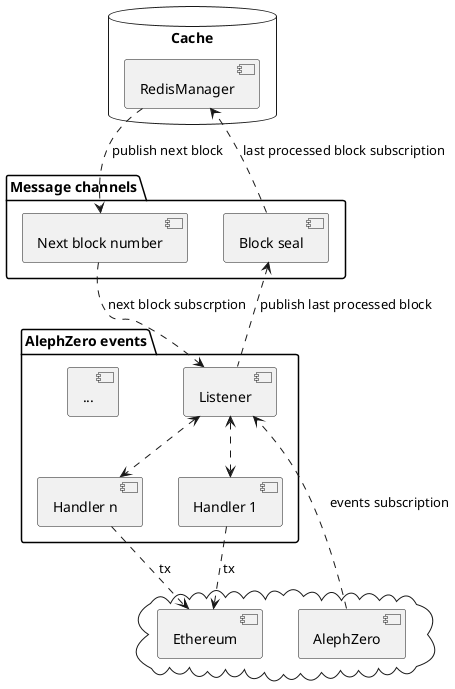 @startuml

database "Cache" {
  [RedisManager] as redis
}

package "AlephZero events" {
  [Listener] as a0_listener
  [Handler 1] as a0_handler_1
  [...]
  [Handler n] as a0_handler_n
}

package "Message channels" {
  [Next block number] as a0_block_num
  [Block seal] as a0_block_seal
}

cloud {
  [Ethereum] as eth
  [AlephZero] as a0
}

a0_listener <.up. a0  : events subscription
a0_listener <.up. a0_block_num :  next block subscrption
a0_listener .up.> a0_block_seal : publish last processed block
redis .down.> a0_block_num : publish next block
redis <.up. a0_block_seal : last processed block subscription

a0_listener <.down.> a0_handler_1
a0_listener <.down.> a0_handler_n

a0_handler_1 .down.> eth : tx
a0_handler_n .down.> eth : tx

@enduml